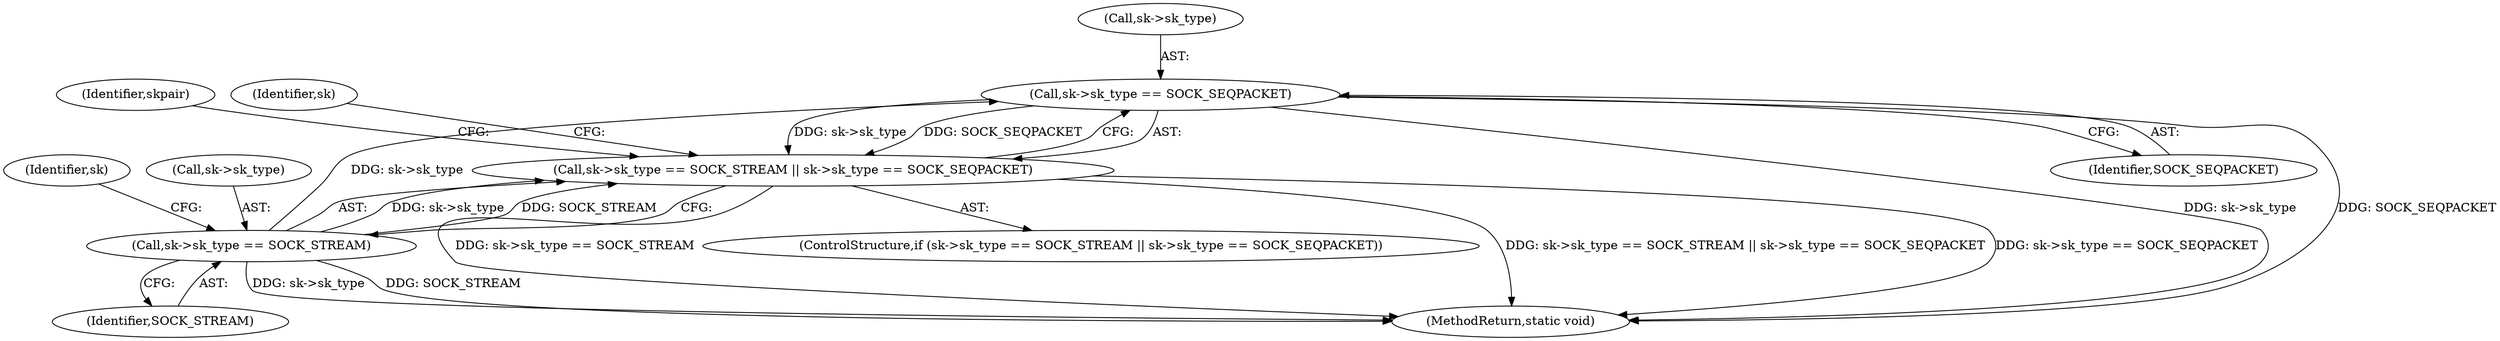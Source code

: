 digraph "0_linux_7d267278a9ece963d77eefec61630223fce08c6c_3@pointer" {
"1000184" [label="(Call,sk->sk_type == SOCK_SEQPACKET)"];
"1000179" [label="(Call,sk->sk_type == SOCK_STREAM)"];
"1000178" [label="(Call,sk->sk_type == SOCK_STREAM || sk->sk_type == SOCK_SEQPACKET)"];
"1000183" [label="(Identifier,SOCK_STREAM)"];
"1000178" [label="(Call,sk->sk_type == SOCK_STREAM || sk->sk_type == SOCK_SEQPACKET)"];
"1000270" [label="(MethodReturn,static void)"];
"1000177" [label="(ControlStructure,if (sk->sk_type == SOCK_STREAM || sk->sk_type == SOCK_SEQPACKET))"];
"1000185" [label="(Call,sk->sk_type)"];
"1000180" [label="(Call,sk->sk_type)"];
"1000188" [label="(Identifier,SOCK_SEQPACKET)"];
"1000191" [label="(Identifier,skpair)"];
"1000186" [label="(Identifier,sk)"];
"1000179" [label="(Call,sk->sk_type == SOCK_STREAM)"];
"1000184" [label="(Call,sk->sk_type == SOCK_SEQPACKET)"];
"1000220" [label="(Identifier,sk)"];
"1000184" -> "1000178"  [label="AST: "];
"1000184" -> "1000188"  [label="CFG: "];
"1000185" -> "1000184"  [label="AST: "];
"1000188" -> "1000184"  [label="AST: "];
"1000178" -> "1000184"  [label="CFG: "];
"1000184" -> "1000270"  [label="DDG: sk->sk_type"];
"1000184" -> "1000270"  [label="DDG: SOCK_SEQPACKET"];
"1000184" -> "1000178"  [label="DDG: sk->sk_type"];
"1000184" -> "1000178"  [label="DDG: SOCK_SEQPACKET"];
"1000179" -> "1000184"  [label="DDG: sk->sk_type"];
"1000179" -> "1000178"  [label="AST: "];
"1000179" -> "1000183"  [label="CFG: "];
"1000180" -> "1000179"  [label="AST: "];
"1000183" -> "1000179"  [label="AST: "];
"1000186" -> "1000179"  [label="CFG: "];
"1000178" -> "1000179"  [label="CFG: "];
"1000179" -> "1000270"  [label="DDG: sk->sk_type"];
"1000179" -> "1000270"  [label="DDG: SOCK_STREAM"];
"1000179" -> "1000178"  [label="DDG: sk->sk_type"];
"1000179" -> "1000178"  [label="DDG: SOCK_STREAM"];
"1000178" -> "1000177"  [label="AST: "];
"1000191" -> "1000178"  [label="CFG: "];
"1000220" -> "1000178"  [label="CFG: "];
"1000178" -> "1000270"  [label="DDG: sk->sk_type == SOCK_STREAM"];
"1000178" -> "1000270"  [label="DDG: sk->sk_type == SOCK_STREAM || sk->sk_type == SOCK_SEQPACKET"];
"1000178" -> "1000270"  [label="DDG: sk->sk_type == SOCK_SEQPACKET"];
}
